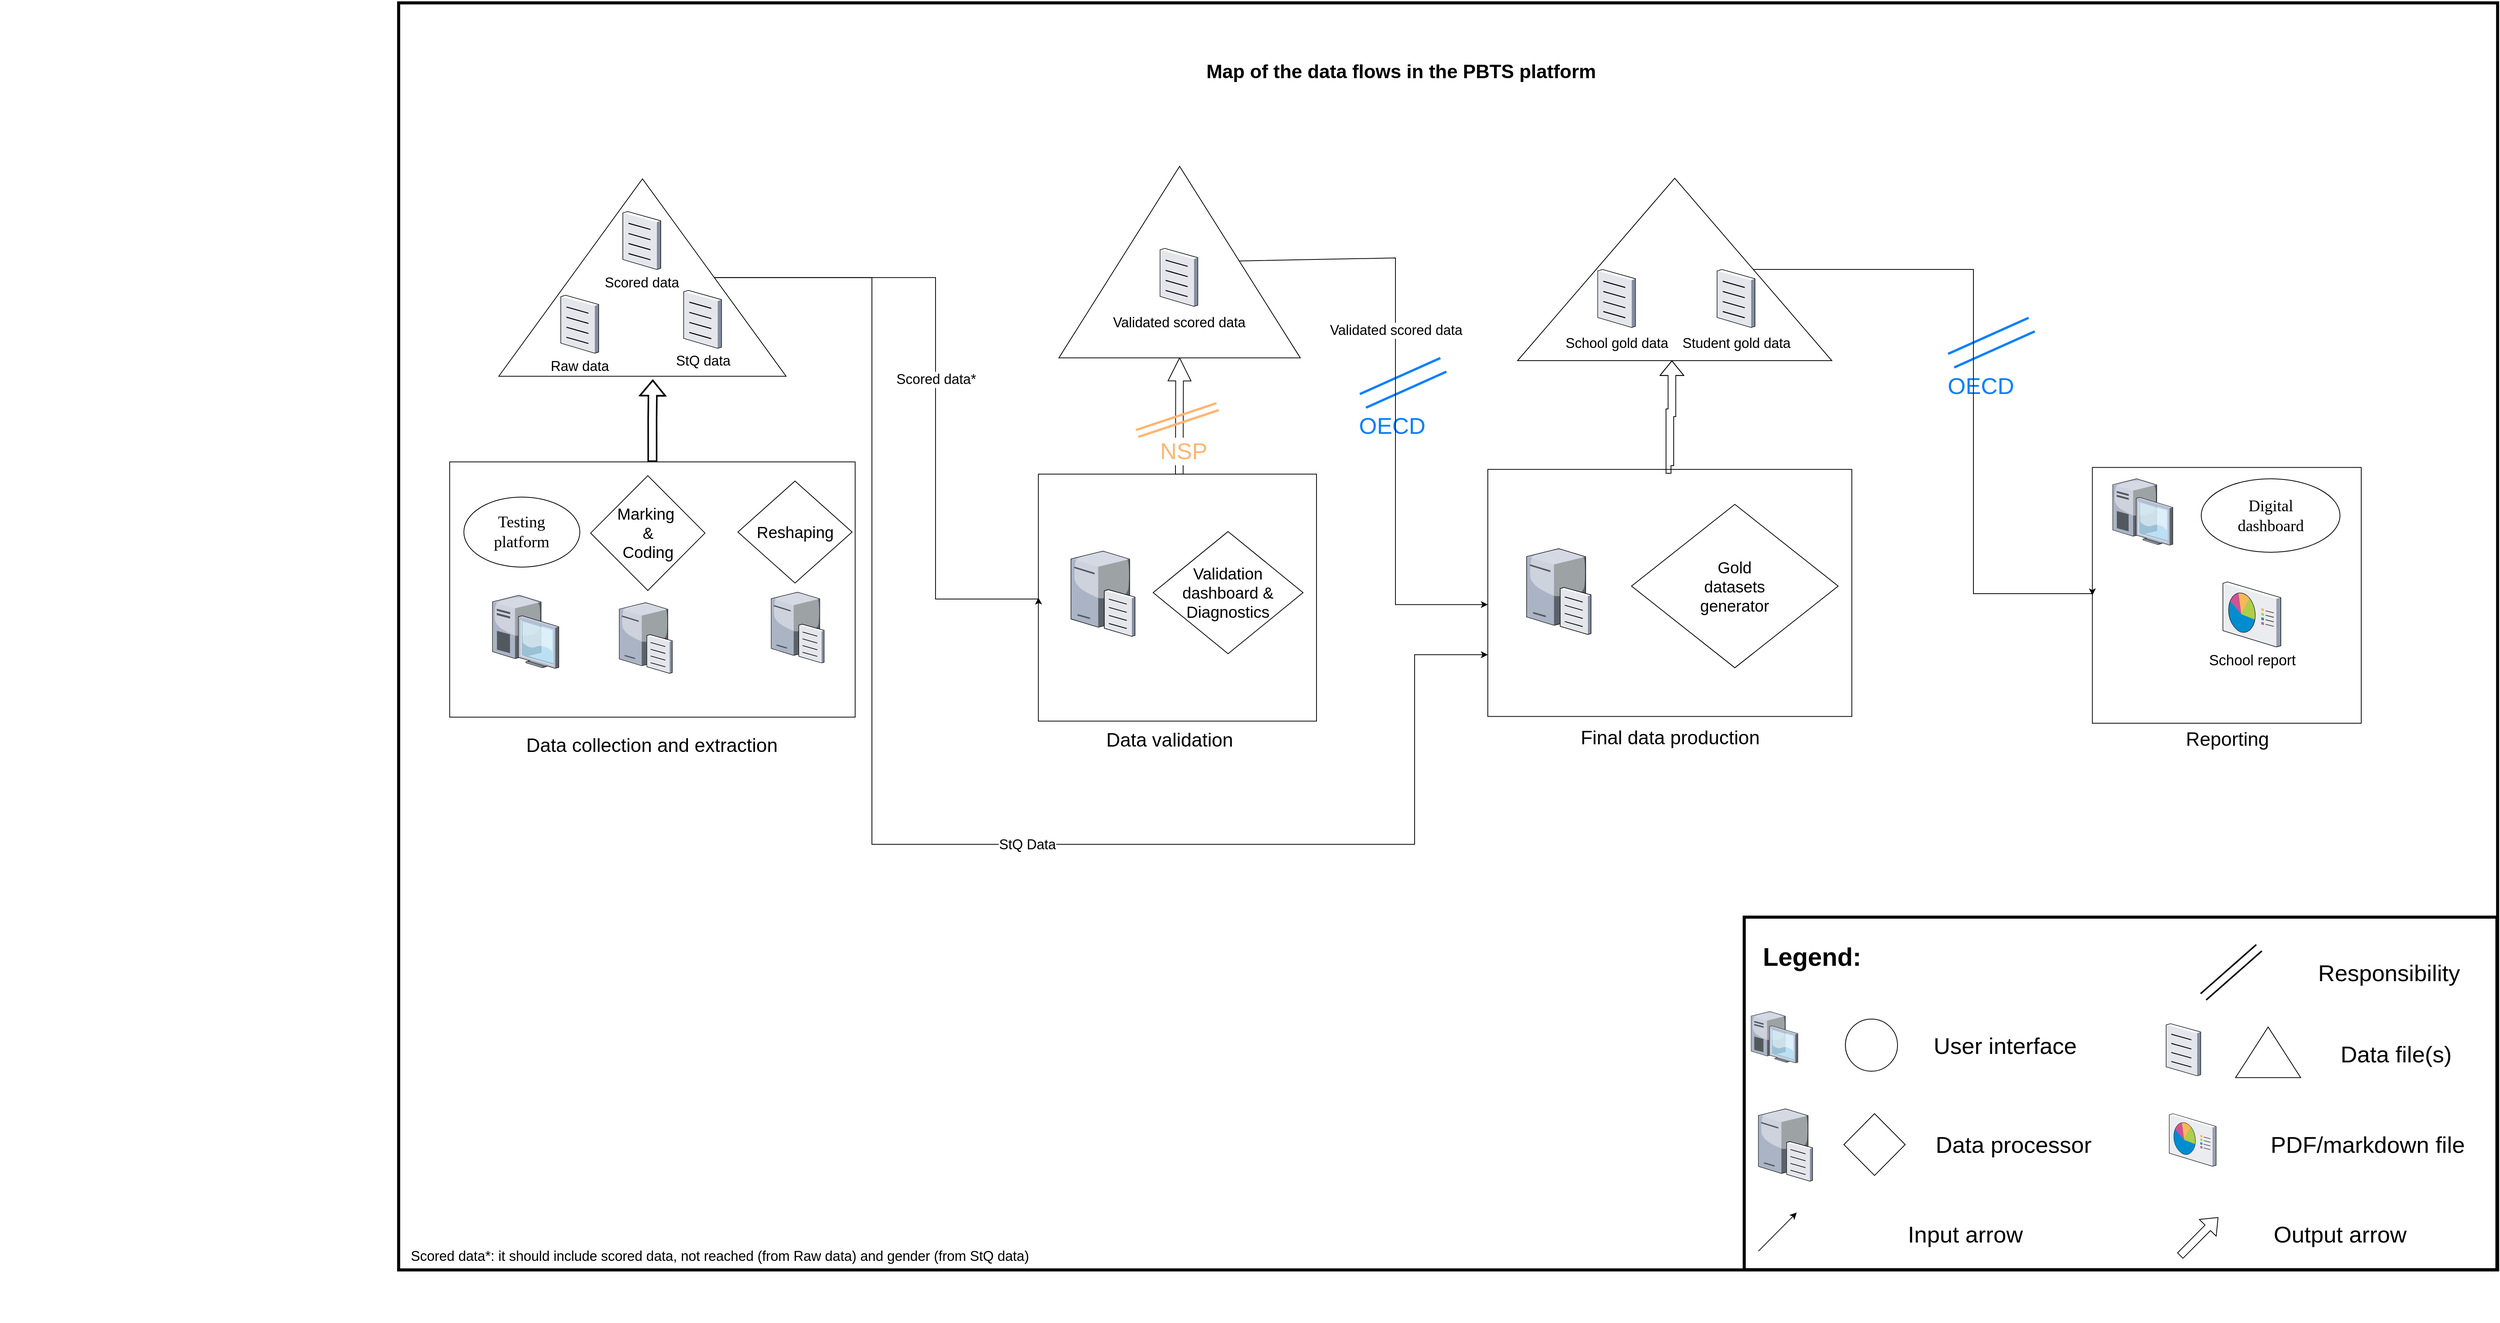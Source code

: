 <mxfile version="10.8.9" type="device"><diagram name="Page-1" id="822b0af5-4adb-64df-f703-e8dfc1f81529"><mxGraphModel dx="7885" dy="1788" grid="0" gridSize="10" guides="1" tooltips="1" connect="1" arrows="1" fold="1" page="1" pageScale="1" pageWidth="1100" pageHeight="850" background="#ffffff" math="0" shadow="0"><root><mxCell id="0"/><mxCell id="1" parent="0"/><mxCell id="eAAx6BUwIpyBI6IXp9g7-93" style="edgeStyle=orthogonalEdgeStyle;rounded=0;orthogonalLoop=1;jettySize=auto;html=1;fontSize=18;shape=arrow;entryX=0;entryY=0.5;entryDx=0;entryDy=0;" parent="1" edge="1" target="eAAx6BUwIpyBI6IXp9g7-80"><mxGeometry relative="1" as="geometry"><mxPoint x="-2516.5" y="874" as="targetPoint"/><mxPoint x="-2039.5" y="981" as="sourcePoint"/></mxGeometry></mxCell><mxCell id="bkUpsvznvjaFiUu6f82N-4" value="" style="group" vertex="1" connectable="0" parent="1"><mxGeometry x="-2764.5" y="1463.5" width="364" height="144" as="geometry"/></mxCell><mxCell id="bkUpsvznvjaFiUu6f82N-27" value="Data collection and extraction" style="text;html=1;strokeColor=none;fillColor=none;align=center;verticalAlign=middle;whiteSpace=wrap;rounded=0;fontSize=25;" vertex="1" parent="1"><mxGeometry x="-2251.5" y="1333" width="422" height="20" as="geometry"/></mxCell><mxCell id="bkUpsvznvjaFiUu6f82N-47" value="" style="group" vertex="1" connectable="0" parent="1"><mxGeometry x="-3146.5" y="471.5" width="2745" height="1722.5" as="geometry"/></mxCell><mxCell id="bkUpsvznvjaFiUu6f82N-43" value="" style="group" vertex="1" connectable="0" parent="bkUpsvznvjaFiUu6f82N-47"><mxGeometry y="-2" width="2745" height="1724.5" as="geometry"/></mxCell><mxCell id="bkUpsvznvjaFiUu6f82N-37" value="" style="group" vertex="1" connectable="0" parent="bkUpsvznvjaFiUu6f82N-43"><mxGeometry width="2745" height="1724.5" as="geometry"/></mxCell><mxCell id="bkUpsvznvjaFiUu6f82N-49" value="" style="group" vertex="1" connectable="0" parent="bkUpsvznvjaFiUu6f82N-37"><mxGeometry x="-512" y="71" width="3257" height="1653" as="geometry"/></mxCell><mxCell id="eAAx6BUwIpyBI6IXp9g7-110" value="" style="rounded=0;whiteSpace=wrap;html=1;fontSize=18;strokeWidth=4;" parent="bkUpsvznvjaFiUu6f82N-49" vertex="1"><mxGeometry x="519.58" y="-67.754" width="2738.313" height="1653" as="geometry"/></mxCell><mxCell id="bkUpsvznvjaFiUu6f82N-48" value="Map of the data flows in the PBTS platform" style="text;html=1;strokeColor=none;fillColor=none;align=center;verticalAlign=middle;whiteSpace=wrap;rounded=0;fontSize=25;fontStyle=1" vertex="1" parent="bkUpsvznvjaFiUu6f82N-49"><mxGeometry x="1550.629" y="10.462" width="553.543" height="19.928" as="geometry"/></mxCell><mxCell id="bkUpsvznvjaFiUu6f82N-39" value="" style="group" vertex="1" connectable="0" parent="bkUpsvznvjaFiUu6f82N-49"><mxGeometry x="2691.17" y="538.332" width="427.83" height="363.182" as="geometry"/></mxCell><mxCell id="eAAx6BUwIpyBI6IXp9g7-44" value="" style="group" parent="bkUpsvznvjaFiUu6f82N-39" vertex="1" connectable="0"><mxGeometry x="32.949" width="355.849" height="333.788" as="geometry"/></mxCell><mxCell id="eAAx6BUwIpyBI6IXp9g7-58" value="" style="group" parent="eAAx6BUwIpyBI6IXp9g7-44" vertex="1" connectable="0"><mxGeometry x="5.092" width="350.763" height="333.72" as="geometry"/></mxCell><mxCell id="eAAx6BUwIpyBI6IXp9g7-45" value="" style="rounded=0;whiteSpace=wrap;html=1;fontSize=22;" parent="eAAx6BUwIpyBI6IXp9g7-58" vertex="1"><mxGeometry width="350.763" height="333.72" as="geometry"/></mxCell><mxCell id="eAAx6BUwIpyBI6IXp9g7-46" value="&lt;span style=&quot;font-size: 21px&quot;&gt;Digital&lt;br&gt;dashboard&lt;br&gt;&lt;/span&gt;" style="ellipse;whiteSpace=wrap;html=1;rounded=0;shadow=0;comic=0;strokeWidth=1;fontFamily=Verdana;fontSize=16;" parent="eAAx6BUwIpyBI6IXp9g7-58" vertex="1"><mxGeometry x="142.002" y="14.75" width="181.039" height="95.875" as="geometry"/></mxCell><mxCell id="eAAx6BUwIpyBI6IXp9g7-49" value="" style="verticalLabelPosition=bottom;aspect=fixed;html=1;verticalAlign=top;strokeColor=none;align=center;outlineConnect=0;shape=mxgraph.citrix.desktop;" parent="eAAx6BUwIpyBI6IXp9g7-58" vertex="1"><mxGeometry x="26.59" y="14.75" width="78.36" height="86.656" as="geometry"/></mxCell><mxCell id="eAAx6BUwIpyBI6IXp9g7-54" value="School report" style="verticalLabelPosition=bottom;aspect=fixed;html=1;verticalAlign=top;strokeColor=none;align=center;outlineConnect=0;shape=mxgraph.citrix.reporting;fontSize=19;" parent="eAAx6BUwIpyBI6IXp9g7-58" vertex="1"><mxGeometry x="170.29" y="149.344" width="75.594" height="84.813" as="geometry"/></mxCell><mxCell id="bkUpsvznvjaFiUu6f82N-30" value="Reporting" style="text;html=1;strokeColor=none;fillColor=none;align=center;verticalAlign=middle;whiteSpace=wrap;rounded=0;fontSize=25;" vertex="1" parent="bkUpsvznvjaFiUu6f82N-39"><mxGeometry y="343.254" width="427.83" height="19.928" as="geometry"/></mxCell><mxCell id="bkUpsvznvjaFiUu6f82N-38" value="" style="group" vertex="1" connectable="0" parent="bkUpsvznvjaFiUu6f82N-49"><mxGeometry x="2275" y="1125" width="982" height="460" as="geometry"/></mxCell><mxCell id="eAAx6BUwIpyBI6IXp9g7-114" value="" style="rounded=0;whiteSpace=wrap;html=1;strokeWidth=4;fontSize=30;" parent="bkUpsvznvjaFiUu6f82N-38" vertex="1"><mxGeometry width="982" height="460" as="geometry"/></mxCell><mxCell id="bkUpsvznvjaFiUu6f82N-18" value="" style="group" vertex="1" connectable="0" parent="bkUpsvznvjaFiUu6f82N-38"><mxGeometry x="9" y="123" width="956" height="111" as="geometry"/></mxCell><mxCell id="eAAx6BUwIpyBI6IXp9g7-125" value="" style="group" parent="bkUpsvznvjaFiUu6f82N-18" vertex="1" connectable="0"><mxGeometry width="202.5" height="106.647" as="geometry"/></mxCell><mxCell id="eAAx6BUwIpyBI6IXp9g7-115" value="" style="verticalLabelPosition=bottom;aspect=fixed;html=1;verticalAlign=top;strokeColor=none;align=center;outlineConnect=0;shape=mxgraph.citrix.desktop;fontSize=30;" parent="eAAx6BUwIpyBI6IXp9g7-125" vertex="1"><mxGeometry width="61.033" height="67.205" as="geometry"/></mxCell><mxCell id="eAAx6BUwIpyBI6IXp9g7-120" value="" style="ellipse;whiteSpace=wrap;html=1;aspect=fixed;strokeWidth=1;fontSize=30;" parent="eAAx6BUwIpyBI6IXp9g7-125" vertex="1"><mxGeometry x="123" y="10" width="68" height="68" as="geometry"/></mxCell><mxCell id="eAAx6BUwIpyBI6IXp9g7-128" value="" style="group" parent="bkUpsvznvjaFiUu6f82N-18" vertex="1" connectable="0"><mxGeometry x="541.5" width="179.5" height="111" as="geometry"/></mxCell><mxCell id="eAAx6BUwIpyBI6IXp9g7-116" value="" style="verticalLabelPosition=bottom;aspect=fixed;html=1;verticalAlign=top;strokeColor=none;align=center;outlineConnect=0;shape=mxgraph.citrix.document;fontSize=30;" parent="eAAx6BUwIpyBI6IXp9g7-128" vertex="1"><mxGeometry y="16" width="45" height="68" as="geometry"/></mxCell><mxCell id="eAAx6BUwIpyBI6IXp9g7-124" value="" style="triangle;whiteSpace=wrap;html=1;strokeWidth=1;fontSize=30;rotation=-90;" parent="eAAx6BUwIpyBI6IXp9g7-128" vertex="1"><mxGeometry x="100" y="10.882" width="66" height="84.882" as="geometry"/></mxCell><mxCell id="eAAx6BUwIpyBI6IXp9g7-132" value="User interface" style="text;html=1;strokeColor=none;fillColor=none;align=center;verticalAlign=middle;whiteSpace=wrap;rounded=0;fontSize=30;" parent="bkUpsvznvjaFiUu6f82N-18" vertex="1"><mxGeometry x="216" y="33.56" width="230" height="21.765" as="geometry"/></mxCell><mxCell id="eAAx6BUwIpyBI6IXp9g7-134" value="Data file(s)" style="text;html=1;strokeColor=none;fillColor=none;align=center;verticalAlign=middle;whiteSpace=wrap;rounded=0;fontSize=30;" parent="bkUpsvznvjaFiUu6f82N-18" vertex="1"><mxGeometry x="726" y="44.618" width="230" height="21.765" as="geometry"/></mxCell><mxCell id="bkUpsvznvjaFiUu6f82N-19" value="" style="group" vertex="1" connectable="0" parent="bkUpsvznvjaFiUu6f82N-38"><mxGeometry x="18.5" y="247.826" width="936.5" height="97.786" as="geometry"/></mxCell><mxCell id="eAAx6BUwIpyBI6IXp9g7-118" value="" style="verticalLabelPosition=bottom;aspect=fixed;html=1;verticalAlign=top;strokeColor=none;align=center;outlineConnect=0;shape=mxgraph.citrix.reporting;fontSize=30;" parent="bkUpsvznvjaFiUu6f82N-19" vertex="1"><mxGeometry x="536" y="8.569" width="61.172" height="68.632" as="geometry"/></mxCell><mxCell id="eAAx6BUwIpyBI6IXp9g7-133" value="Data processor" style="text;html=1;strokeColor=none;fillColor=none;align=center;verticalAlign=middle;whiteSpace=wrap;rounded=0;fontSize=30;" parent="bkUpsvznvjaFiUu6f82N-19" vertex="1"><mxGeometry x="218" y="38.812" width="230" height="20.162" as="geometry"/></mxCell><mxCell id="eAAx6BUwIpyBI6IXp9g7-135" value="PDF/markdown file" style="text;html=1;strokeColor=none;fillColor=none;align=center;verticalAlign=middle;whiteSpace=wrap;rounded=0;fontSize=30;" parent="bkUpsvznvjaFiUu6f82N-19" vertex="1"><mxGeometry x="652.5" y="38.812" width="284" height="20.162" as="geometry"/></mxCell><mxCell id="eAAx6BUwIpyBI6IXp9g7-129" value="" style="group" parent="bkUpsvznvjaFiUu6f82N-19" vertex="1" connectable="0"><mxGeometry width="191.5" height="97.786" as="geometry"/></mxCell><mxCell id="eAAx6BUwIpyBI6IXp9g7-117" value="" style="verticalLabelPosition=bottom;aspect=fixed;html=1;verticalAlign=top;strokeColor=none;align=center;outlineConnect=0;shape=mxgraph.citrix.file_server;fontSize=30;" parent="eAAx6BUwIpyBI6IXp9g7-129" vertex="1"><mxGeometry width="70.621" height="96.483" as="geometry"/></mxCell><mxCell id="eAAx6BUwIpyBI6IXp9g7-122" value="" style="rhombus;whiteSpace=wrap;html=1;strokeWidth=1;fontSize=30;" parent="eAAx6BUwIpyBI6IXp9g7-129" vertex="1"><mxGeometry x="111.5" y="8.569" width="80" height="80.649" as="geometry"/></mxCell><mxCell id="bkUpsvznvjaFiUu6f82N-21" value="" style="group" vertex="1" connectable="0" parent="bkUpsvznvjaFiUu6f82N-38"><mxGeometry x="18.5" y="385.432" width="900.5" height="56.454" as="geometry"/></mxCell><mxCell id="eAAx6BUwIpyBI6IXp9g7-138" value="" style="endArrow=classic;html=1;fontSize=30;" parent="bkUpsvznvjaFiUu6f82N-21" edge="1"><mxGeometry width="50" height="50" relative="1" as="geometry"><mxPoint y="50.405" as="sourcePoint"/><mxPoint x="50" as="targetPoint"/></mxGeometry></mxCell><mxCell id="eAAx6BUwIpyBI6IXp9g7-139" value="Input arrow" style="text;html=1;strokeColor=none;fillColor=none;align=center;verticalAlign=middle;whiteSpace=wrap;rounded=0;fontSize=30;" parent="bkUpsvznvjaFiUu6f82N-21" vertex="1"><mxGeometry x="155" y="18.146" width="230" height="20.162" as="geometry"/></mxCell><mxCell id="eAAx6BUwIpyBI6IXp9g7-140" value="" style="shape=flexArrow;endArrow=classic;html=1;fontSize=30;" parent="bkUpsvznvjaFiUu6f82N-21" edge="1"><mxGeometry width="50" height="50" relative="1" as="geometry"><mxPoint x="550" y="56.454" as="sourcePoint"/><mxPoint x="600" y="6.049" as="targetPoint"/></mxGeometry></mxCell><mxCell id="eAAx6BUwIpyBI6IXp9g7-141" value="Output arrow" style="text;html=1;strokeColor=none;fillColor=none;align=center;verticalAlign=middle;whiteSpace=wrap;rounded=0;fontSize=30;" parent="bkUpsvznvjaFiUu6f82N-21" vertex="1"><mxGeometry x="616.5" y="18.146" width="284" height="20.162" as="geometry"/></mxCell><mxCell id="bkUpsvznvjaFiUu6f82N-23" value="" style="shape=link;html=1;fontSize=18;strokeWidth=2;width=10;entryX=0.684;entryY=0.087;entryDx=0;entryDy=0;entryPerimeter=0;" edge="1" parent="bkUpsvznvjaFiUu6f82N-38" target="eAAx6BUwIpyBI6IXp9g7-114"><mxGeometry width="50" height="50" relative="1" as="geometry"><mxPoint x="599" y="104" as="sourcePoint"/><mxPoint x="660" y="45" as="targetPoint"/></mxGeometry></mxCell><mxCell id="bkUpsvznvjaFiUu6f82N-25" value="Responsibility&amp;nbsp;" style="text;html=1;strokeColor=none;fillColor=none;align=center;verticalAlign=middle;whiteSpace=wrap;rounded=0;fontSize=30;" vertex="1" parent="bkUpsvznvjaFiUu6f82N-38"><mxGeometry x="730" y="61.118" width="230" height="21.765" as="geometry"/></mxCell><mxCell id="bkUpsvznvjaFiUu6f82N-26" value="&lt;font size=&quot;1&quot;&gt;&lt;b style=&quot;font-size: 33px&quot;&gt;Legend:&lt;/b&gt;&lt;/font&gt;" style="text;html=1;strokeColor=none;fillColor=none;align=center;verticalAlign=middle;whiteSpace=wrap;rounded=0;fontSize=18;" vertex="1" parent="bkUpsvznvjaFiUu6f82N-38"><mxGeometry x="68" y="41" width="40" height="20" as="geometry"/></mxCell><mxCell id="bkUpsvznvjaFiUu6f82N-52" value="Data collection and extraction" style="text;html=1;strokeColor=none;fillColor=none;align=center;verticalAlign=middle;whiteSpace=wrap;rounded=0;fontSize=25;" vertex="1" parent="bkUpsvznvjaFiUu6f82N-49"><mxGeometry x="633" y="889.5" width="433" height="20" as="geometry"/></mxCell><mxCell id="bkUpsvznvjaFiUu6f82N-12" value="Scored data*: it should include scored data, not reached (from Raw data) and gender (from StQ data)" style="text;html=1;fontSize=18;" vertex="1" parent="bkUpsvznvjaFiUu6f82N-37"><mxGeometry x="21" y="1621" width="279" height="36" as="geometry"/></mxCell><mxCell id="eAAx6BUwIpyBI6IXp9g7-94" style="edgeStyle=orthogonalEdgeStyle;rounded=0;orthogonalLoop=1;jettySize=auto;html=1;fontSize=18;shape=arrow;entryX=0;entryY=0.5;entryDx=0;entryDy=0;" parent="bkUpsvznvjaFiUu6f82N-43" edge="1" target="eAAx6BUwIpyBI6IXp9g7-68"><mxGeometry relative="1" as="geometry"><mxPoint x="1050" y="532" as="targetPoint"/><mxPoint x="1026" y="618" as="sourcePoint"/></mxGeometry></mxCell><mxCell id="eAAx6BUwIpyBI6IXp9g7-100" value="" style="group" parent="bkUpsvznvjaFiUu6f82N-43" vertex="1" connectable="0"><mxGeometry x="454.5" y="613" width="377" height="337" as="geometry"/></mxCell><mxCell id="eAAx6BUwIpyBI6IXp9g7-85" value="" style="group" parent="eAAx6BUwIpyBI6IXp9g7-100" vertex="1" connectable="0"><mxGeometry x="283.5" y="10.5" width="377" height="337" as="geometry"/></mxCell><mxCell id="eAAx6BUwIpyBI6IXp9g7-86" value="" style="rounded=0;whiteSpace=wrap;html=1;fontSize=18;" parent="eAAx6BUwIpyBI6IXp9g7-85" vertex="1"><mxGeometry x="104.154" y="-5.436" width="362.876" height="322.21" as="geometry"/></mxCell><mxCell id="eAAx6BUwIpyBI6IXp9g7-88" value="" style="verticalLabelPosition=bottom;aspect=fixed;html=1;verticalAlign=top;strokeColor=none;align=center;outlineConnect=0;shape=mxgraph.citrix.file_server;fontSize=18;" parent="eAAx6BUwIpyBI6IXp9g7-85" vertex="1"><mxGeometry x="146.699" y="92.312" width="83.453" height="113.704" as="geometry"/></mxCell><mxCell id="eAAx6BUwIpyBI6IXp9g7-146" value="NSP&amp;nbsp;" style="shape=link;html=1;strokeColor=#FFB570;strokeWidth=3;fontSize=30;fontColor=#FFB570;width=7.5;" parent="bkUpsvznvjaFiUu6f82N-43" edge="1"><mxGeometry x="-0.036" y="-42" width="50" height="50" relative="1" as="geometry"><mxPoint x="971" y="565" as="sourcePoint"/><mxPoint x="1076" y="530" as="targetPoint"/><mxPoint as="offset"/></mxGeometry></mxCell><mxCell id="eAAx6BUwIpyBI6IXp9g7-87" value="Validation&lt;br&gt;dashboard &amp;amp;&lt;br&gt;Diagnostics&lt;br style=&quot;font-size: 21px&quot;&gt;" style="rhombus;whiteSpace=wrap;html=1;fontSize=21;" parent="bkUpsvznvjaFiUu6f82N-43" vertex="1"><mxGeometry x="991.906" y="692.948" width="195.562" height="159.444" as="geometry"/></mxCell><mxCell id="bkUpsvznvjaFiUu6f82N-28" value="Data validation" style="text;html=1;strokeColor=none;fillColor=none;align=center;verticalAlign=middle;whiteSpace=wrap;rounded=0;fontSize=25;" vertex="1" parent="bkUpsvznvjaFiUu6f82N-43"><mxGeometry x="842" y="953" width="342" height="20" as="geometry"/></mxCell><mxCell id="eAAx6BUwIpyBI6IXp9g7-9" value="" style="group;rotation=-90;" parent="bkUpsvznvjaFiUu6f82N-47" vertex="1" connectable="0"><mxGeometry x="176" y="502.83" width="437.991" height="529.442" as="geometry"/></mxCell><mxCell id="bkUpsvznvjaFiUu6f82N-45" value="" style="group" vertex="1" connectable="0" parent="eAAx6BUwIpyBI6IXp9g7-9"><mxGeometry x="-86.852" y="0.272" width="524.844" height="529.17" as="geometry"/></mxCell><mxCell id="eAAx6BUwIpyBI6IXp9g7-102" value="" style="group" parent="bkUpsvznvjaFiUu6f82N-45" vertex="1" connectable="0"><mxGeometry width="524.844" height="529.17" as="geometry"/></mxCell><mxCell id="eAAx6BUwIpyBI6IXp9g7-6" value="" style="rounded=0;whiteSpace=wrap;html=1;fontSize=22;rotation=-90;" parent="eAAx6BUwIpyBI6IXp9g7-102" vertex="1"><mxGeometry x="83" y="-1" width="333" height="529" as="geometry"/></mxCell><mxCell id="eAAx6BUwIpyBI6IXp9g7-1" value="Marking&amp;nbsp;&lt;br style=&quot;font-size: 21px;&quot;&gt;&amp;amp;&lt;br style=&quot;font-size: 21px;&quot;&gt;Coding&lt;br style=&quot;font-size: 21px;&quot;&gt;" style="rhombus;whiteSpace=wrap;html=1;fontSize=21;rotation=0;direction=south;" parent="eAAx6BUwIpyBI6IXp9g7-102" vertex="1"><mxGeometry x="168.909" y="114.953" width="149.194" height="149.802" as="geometry"/></mxCell><mxCell id="eAAx6BUwIpyBI6IXp9g7-4" value="" style="verticalLabelPosition=bottom;aspect=fixed;html=1;verticalAlign=top;strokeColor=none;align=center;outlineConnect=0;shape=mxgraph.citrix.file_server;rotation=0;" parent="eAAx6BUwIpyBI6IXp9g7-102" vertex="1"><mxGeometry x="206.208" y="278.373" width="69.064" height="94.356" as="geometry"/></mxCell><mxCell id="eAAx6BUwIpyBI6IXp9g7-7" value="" style="verticalLabelPosition=bottom;aspect=fixed;html=1;verticalAlign=top;strokeColor=none;align=center;outlineConnect=0;shape=mxgraph.citrix.file_server;rotation=0;" parent="eAAx6BUwIpyBI6IXp9g7-102" vertex="1"><mxGeometry x="404.423" y="264.755" width="69.064" height="94.356" as="geometry"/></mxCell><mxCell id="eAAx6BUwIpyBI6IXp9g7-8" value="Reshaping&lt;br style=&quot;font-size: 21px;&quot;&gt;" style="rhombus;whiteSpace=wrap;html=1;fontSize=21;rotation=0;" parent="eAAx6BUwIpyBI6IXp9g7-102" vertex="1"><mxGeometry x="361" y="122" width="149" height="133" as="geometry"/></mxCell><mxCell id="bkUpsvznvjaFiUu6f82N-1" value="" style="verticalLabelPosition=bottom;aspect=fixed;html=1;verticalAlign=top;strokeColor=none;align=center;outlineConnect=0;shape=mxgraph.citrix.desktop;rotation=0;" vertex="1" parent="eAAx6BUwIpyBI6IXp9g7-102"><mxGeometry x="40.821" y="271.01" width="86.574" height="95.328" as="geometry"/></mxCell><mxCell id="7d933b09d9755ecc-13" value="&lt;font style=&quot;font-size: 21px&quot;&gt;Testing &lt;br&gt;platform&lt;/font&gt;" style="ellipse;whiteSpace=wrap;html=1;rounded=0;shadow=0;comic=0;strokeWidth=1;fontFamily=Verdana;fontSize=16;rotation=0;" parent="eAAx6BUwIpyBI6IXp9g7-102" vertex="1"><mxGeometry x="3.5" y="142.84" width="151.325" height="91.437" as="geometry"/></mxCell><mxCell id="bkUpsvznvjaFiUu6f82N-32" value="" style="group" vertex="1" connectable="0" parent="bkUpsvznvjaFiUu6f82N-47"><mxGeometry x="196.867" y="172.172" width="1136.133" height="926.828" as="geometry"/></mxCell><mxCell id="eAAx6BUwIpyBI6IXp9g7-103" value="" style="group" parent="bkUpsvznvjaFiUu6f82N-32" vertex="1" connectable="0"><mxGeometry width="257.549" height="374.829" as="geometry"/></mxCell><mxCell id="eAAx6BUwIpyBI6IXp9g7-79" value="" style="group" parent="eAAx6BUwIpyBI6IXp9g7-103" vertex="1" connectable="0"><mxGeometry width="257.549" height="374.829" as="geometry"/></mxCell><mxCell id="eAAx6BUwIpyBI6IXp9g7-80" value="" style="triangle;whiteSpace=wrap;html=1;fontSize=21;rotation=-90;" parent="eAAx6BUwIpyBI6IXp9g7-79" vertex="1"><mxGeometry width="257.549" height="374.829" as="geometry"/></mxCell><mxCell id="eAAx6BUwIpyBI6IXp9g7-81" value="Scored data" style="verticalLabelPosition=bottom;aspect=fixed;html=1;verticalAlign=top;strokeColor=none;align=center;outlineConnect=0;shape=mxgraph.citrix.document;fontSize=18;" parent="eAAx6BUwIpyBI6IXp9g7-79" vertex="1"><mxGeometry x="103.237" y="101.319" width="49.347" height="75.596" as="geometry"/></mxCell><mxCell id="eAAx6BUwIpyBI6IXp9g7-82" value="StQ data" style="verticalLabelPosition=bottom;aspect=fixed;html=1;verticalAlign=top;strokeColor=none;align=center;outlineConnect=0;shape=mxgraph.citrix.document;fontSize=18;" parent="eAAx6BUwIpyBI6IXp9g7-79" vertex="1"><mxGeometry x="182.566" y="204.213" width="49.347" height="75.596" as="geometry"/></mxCell><mxCell id="eAAx6BUwIpyBI6IXp9g7-83" value="Raw data" style="verticalLabelPosition=bottom;aspect=fixed;html=1;verticalAlign=top;strokeColor=none;align=center;outlineConnect=0;shape=mxgraph.citrix.document;fontSize=18;" parent="eAAx6BUwIpyBI6IXp9g7-79" vertex="1"><mxGeometry x="22.277" y="210.513" width="49.347" height="75.596" as="geometry"/></mxCell><mxCell id="bkUpsvznvjaFiUu6f82N-40" value="" style="group" vertex="1" connectable="0" parent="bkUpsvznvjaFiUu6f82N-47"><mxGeometry x="1535.315" y="94" width="602.685" height="475.623" as="geometry"/></mxCell><mxCell id="eAAx6BUwIpyBI6IXp9g7-89" value="" style="group" parent="bkUpsvznvjaFiUu6f82N-40" vertex="1" connectable="0"><mxGeometry width="271.676" height="475.623" as="geometry"/></mxCell><mxCell id="eAAx6BUwIpyBI6IXp9g7-74" value="" style="triangle;whiteSpace=wrap;html=1;fontSize=18;rotation=-90;" parent="eAAx6BUwIpyBI6IXp9g7-89" vertex="1"><mxGeometry x="18" y="50" width="238" height="410" as="geometry"/></mxCell><mxCell id="eAAx6BUwIpyBI6IXp9g7-41" value="&lt;font style=&quot;font-size: 18px&quot;&gt;School gold data&lt;/font&gt;" style="verticalLabelPosition=bottom;aspect=fixed;html=1;verticalAlign=top;strokeColor=none;align=center;outlineConnect=0;shape=mxgraph.citrix.document;fontSize=21;" parent="eAAx6BUwIpyBI6IXp9g7-89" vertex="1"><mxGeometry x="36.538" y="255.136" width="49.347" height="75.596" as="geometry"/></mxCell><mxCell id="eAAx6BUwIpyBI6IXp9g7-40" value="&lt;font style=&quot;font-size: 18px&quot;&gt;Student gold data&lt;/font&gt;" style="verticalLabelPosition=bottom;aspect=fixed;html=1;verticalAlign=top;strokeColor=none;align=center;outlineConnect=0;shape=mxgraph.citrix.document;fontSize=21;" parent="eAAx6BUwIpyBI6IXp9g7-89" vertex="1"><mxGeometry x="192.347" y="255.136" width="49.347" height="75.596" as="geometry"/></mxCell><mxCell id="eAAx6BUwIpyBI6IXp9g7-145" value="OECD&amp;nbsp;" style="shape=link;html=1;fontSize=30;strokeColor=#007FFF;width=17.5;fontColor=#007FFF;strokeWidth=3;" parent="bkUpsvznvjaFiUu6f82N-40" edge="1"><mxGeometry x="-0.584" y="-47" width="50" height="50" relative="1" as="geometry"><mxPoint x="497.685" y="374" as="sourcePoint"/><mxPoint x="602.685" y="327" as="targetPoint"/><mxPoint x="1" y="-1" as="offset"/></mxGeometry></mxCell><mxCell id="bkUpsvznvjaFiUu6f82N-41" value="" style="group" vertex="1" connectable="0" parent="bkUpsvznvjaFiUu6f82N-47"><mxGeometry x="895.994" y="255.466" width="474.506" height="530.534" as="geometry"/></mxCell><mxCell id="eAAx6BUwIpyBI6IXp9g7-101" value="" style="group" parent="bkUpsvznvjaFiUu6f82N-41" vertex="1" connectable="0"><mxGeometry width="255.376" height="241.486" as="geometry"/></mxCell><mxCell id="eAAx6BUwIpyBI6IXp9g7-69" value="" style="group" parent="eAAx6BUwIpyBI6IXp9g7-101" vertex="1" connectable="0"><mxGeometry width="255.376" height="241.486" as="geometry"/></mxCell><mxCell id="eAAx6BUwIpyBI6IXp9g7-68" value="" style="triangle;whiteSpace=wrap;html=1;fontSize=18;rotation=-90;" parent="eAAx6BUwIpyBI6IXp9g7-69" vertex="1"><mxGeometry x="5.434" y="-73.496" width="249.942" height="314.982" as="geometry"/></mxCell><mxCell id="eAAx6BUwIpyBI6IXp9g7-14" value="&lt;font style=&quot;font-size: 18px&quot;&gt;Validated scored data&lt;/font&gt;" style="verticalLabelPosition=bottom;aspect=fixed;html=1;verticalAlign=top;strokeColor=none;align=center;outlineConnect=0;shape=mxgraph.citrix.document;fontSize=21;" parent="eAAx6BUwIpyBI6IXp9g7-69" vertex="1"><mxGeometry x="104.867" y="66.146" width="49.347" height="75.596" as="geometry"/></mxCell><mxCell id="bkUpsvznvjaFiUu6f82N-8" value="OECD&amp;nbsp;" style="shape=link;html=1;fontSize=30;strokeColor=#007FFF;width=17.5;fontColor=#007FFF;strokeWidth=3;" edge="1" parent="bkUpsvznvjaFiUu6f82N-41"><mxGeometry x="-0.584" y="-47" width="50" height="50" relative="1" as="geometry"><mxPoint x="369.506" y="265.034" as="sourcePoint"/><mxPoint x="474.506" y="218.034" as="targetPoint"/><mxPoint x="1" y="-1" as="offset"/></mxGeometry></mxCell><mxCell id="bkUpsvznvjaFiUu6f82N-42" value="" style="group" vertex="1" connectable="0" parent="bkUpsvznvjaFiUu6f82N-47"><mxGeometry x="1433.491" y="536" width="474.89" height="432.5" as="geometry"/></mxCell><mxCell id="eAAx6BUwIpyBI6IXp9g7-73" value="" style="group" parent="bkUpsvznvjaFiUu6f82N-42" vertex="1" connectable="0"><mxGeometry y="70.374" width="474.89" height="322.332" as="geometry"/></mxCell><mxCell id="eAAx6BUwIpyBI6IXp9g7-105" value="" style="group" parent="eAAx6BUwIpyBI6IXp9g7-73" vertex="1" connectable="0"><mxGeometry x="-5" y="3.5" width="474.89" height="322.332" as="geometry"/></mxCell><mxCell id="eAAx6BUwIpyBI6IXp9g7-70" value="" style="rounded=0;whiteSpace=wrap;html=1;fontSize=18;" parent="eAAx6BUwIpyBI6IXp9g7-105" vertex="1"><mxGeometry width="474.89" height="322.332" as="geometry"/></mxCell><mxCell id="eAAx6BUwIpyBI6IXp9g7-71" value="Gold&lt;br&gt;datasets&lt;br&gt;generator&lt;br style=&quot;font-size: 21px&quot;&gt;" style="rhombus;whiteSpace=wrap;html=1;fontSize=21;" parent="eAAx6BUwIpyBI6IXp9g7-105" vertex="1"><mxGeometry x="187.493" y="45.672" width="269.606" height="213.138" as="geometry"/></mxCell><mxCell id="eAAx6BUwIpyBI6IXp9g7-72" value="" style="verticalLabelPosition=bottom;aspect=fixed;html=1;verticalAlign=top;strokeColor=none;align=center;outlineConnect=0;shape=mxgraph.citrix.file_server;fontSize=18;" parent="eAAx6BUwIpyBI6IXp9g7-105" vertex="1"><mxGeometry x="50.637" y="100.742" width="83.995" height="114.444" as="geometry"/></mxCell><mxCell id="bkUpsvznvjaFiUu6f82N-15" style="edgeStyle=orthogonalEdgeStyle;rounded=0;orthogonalLoop=1;jettySize=auto;html=1;fontSize=18;entryX=0;entryY=0.5;entryDx=0;entryDy=0;shape=flexArrow;" edge="1" parent="bkUpsvznvjaFiUu6f82N-42"><mxGeometry relative="1" as="geometry"><mxPoint x="234.509" y="74" as="sourcePoint"/><mxPoint x="235.175" y="-68.167" as="targetPoint"/><Array as="points"><mxPoint x="232.509"/><mxPoint x="234.509"/></Array></mxGeometry></mxCell><mxCell id="bkUpsvznvjaFiUu6f82N-29" value="Final data production" style="text;html=1;strokeColor=none;fillColor=none;align=center;verticalAlign=middle;whiteSpace=wrap;rounded=0;fontSize=25;" vertex="1" parent="bkUpsvznvjaFiUu6f82N-42"><mxGeometry x="21.509" y="412.5" width="422" height="20" as="geometry"/></mxCell><mxCell id="bkUpsvznvjaFiUu6f82N-10" value="&lt;font style=&quot;font-size: 18px&quot;&gt;StQ Data&lt;/font&gt;&lt;br style=&quot;font-size: 18px&quot;&gt;" style="edgeStyle=orthogonalEdgeStyle;rounded=0;orthogonalLoop=1;jettySize=auto;html=1;entryX=0;entryY=0.75;entryDx=0;entryDy=0;fontSize=18;" edge="1" parent="bkUpsvznvjaFiUu6f82N-47" source="eAAx6BUwIpyBI6IXp9g7-80" target="eAAx6BUwIpyBI6IXp9g7-70"><mxGeometry x="0.151" relative="1" as="geometry"><Array as="points"><mxPoint x="625" y="359"/><mxPoint x="625" y="1099"/><mxPoint x="1333" y="1099"/><mxPoint x="1333" y="852"/></Array><mxPoint x="-1" as="offset"/></mxGeometry></mxCell><mxCell id="eAAx6BUwIpyBI6IXp9g7-106" value="Validated scored data" style="edgeStyle=orthogonalEdgeStyle;rounded=0;orthogonalLoop=1;jettySize=auto;html=1;entryX=0;entryY=0.547;entryDx=0;entryDy=0;entryPerimeter=0;fontSize=18;" parent="bkUpsvznvjaFiUu6f82N-47" source="eAAx6BUwIpyBI6IXp9g7-68" target="eAAx6BUwIpyBI6IXp9g7-70" edge="1"><mxGeometry x="-0.228" relative="1" as="geometry"><Array as="points"><mxPoint x="1308" y="334"/><mxPoint x="1308" y="786"/></Array><mxPoint y="-1" as="offset"/></mxGeometry></mxCell><mxCell id="eAAx6BUwIpyBI6IXp9g7-104" value="Scored data*&lt;br&gt;" style="edgeStyle=orthogonalEdgeStyle;rounded=0;orthogonalLoop=1;jettySize=auto;html=1;entryX=0;entryY=0.5;entryDx=0;entryDy=0;fontSize=18;" parent="bkUpsvznvjaFiUu6f82N-47" source="eAAx6BUwIpyBI6IXp9g7-80" target="eAAx6BUwIpyBI6IXp9g7-86" edge="1"><mxGeometry relative="1" as="geometry"><Array as="points"><mxPoint x="708" y="359"/><mxPoint x="708" y="779"/></Array></mxGeometry></mxCell><mxCell id="eAAx6BUwIpyBI6IXp9g7-109" style="edgeStyle=orthogonalEdgeStyle;rounded=0;orthogonalLoop=1;jettySize=auto;html=1;entryX=0;entryY=0.5;entryDx=0;entryDy=0;fontSize=18;" parent="bkUpsvznvjaFiUu6f82N-47" source="eAAx6BUwIpyBI6IXp9g7-74" target="eAAx6BUwIpyBI6IXp9g7-45" edge="1"><mxGeometry relative="1" as="geometry"><Array as="points"><mxPoint x="2062" y="349"/><mxPoint x="2062" y="772"/></Array></mxGeometry></mxCell><mxCell id="bkUpsvznvjaFiUu6f82N-50" style="edgeStyle=orthogonalEdgeStyle;shape=flexArrow;rounded=0;orthogonalLoop=1;jettySize=auto;html=1;exitX=1;exitY=0.5;exitDx=0;exitDy=0;entryX=-0.017;entryY=0.536;entryDx=0;entryDy=0;entryPerimeter=0;strokeWidth=2;fontSize=25;" edge="1" parent="bkUpsvznvjaFiUu6f82N-47" source="eAAx6BUwIpyBI6IXp9g7-6" target="eAAx6BUwIpyBI6IXp9g7-80"><mxGeometry relative="1" as="geometry"/></mxCell></root></mxGraphModel></diagram></mxfile>